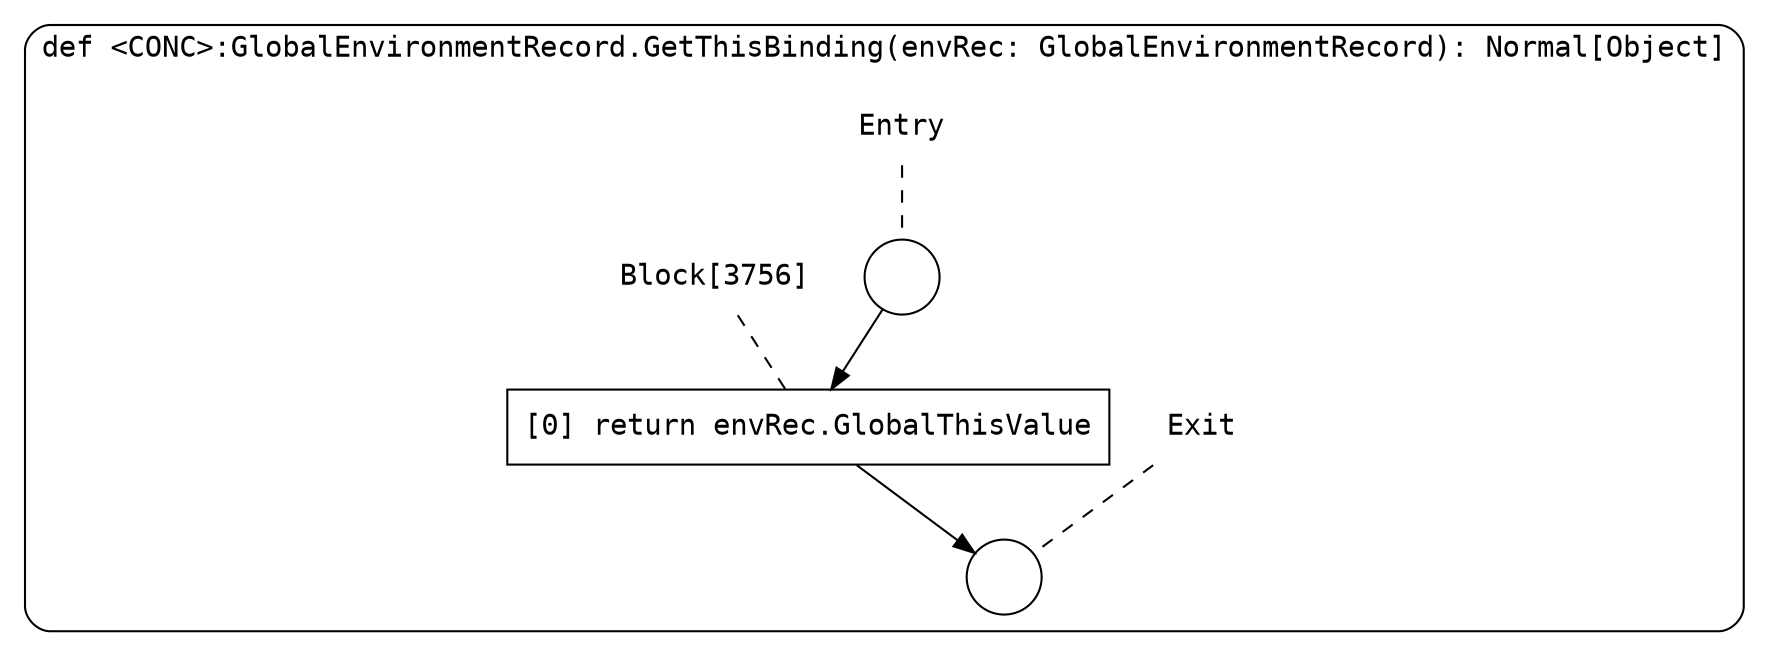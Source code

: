 digraph {
  graph [fontname = "Consolas"]
  node [fontname = "Consolas"]
  edge [fontname = "Consolas"]
  subgraph cluster1008 {
    label = "def <CONC>:GlobalEnvironmentRecord.GetThisBinding(envRec: GlobalEnvironmentRecord): Normal[Object]"
    style = rounded
    cluster1008_entry_name [shape=none, label=<<font color="black">Entry</font>>]
    cluster1008_entry_name -> cluster1008_entry [arrowhead=none, color="black", style=dashed]
    cluster1008_entry [shape=circle label=" " color="black" fillcolor="white" style=filled]
    cluster1008_entry -> node3756 [color="black"]
    cluster1008_exit_name [shape=none, label=<<font color="black">Exit</font>>]
    cluster1008_exit_name -> cluster1008_exit [arrowhead=none, color="black", style=dashed]
    cluster1008_exit [shape=circle label=" " color="black" fillcolor="white" style=filled]
    node3756_name [shape=none, label=<<font color="black">Block[3756]</font>>]
    node3756_name -> node3756 [arrowhead=none, color="black", style=dashed]
    node3756 [shape=box, label=<<font color="black">[0] return envRec.GlobalThisValue<BR ALIGN="LEFT"/></font>> color="black" fillcolor="white", style=filled]
    node3756 -> cluster1008_exit [color="black"]
  }
}
